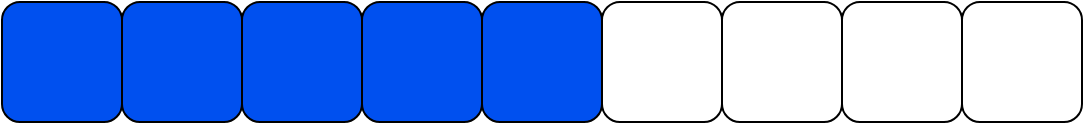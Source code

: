 <mxfile version="28.2.5">
  <diagram name="Page-1" id="suuexSSgnGuTv5H7utfE">
    <mxGraphModel dx="2536" dy="1181" grid="0" gridSize="10" guides="1" tooltips="1" connect="1" arrows="1" fold="1" page="0" pageScale="1" pageWidth="850" pageHeight="1100" math="0" shadow="0">
      <root>
        <mxCell id="0" />
        <mxCell id="1" parent="0" />
        <mxCell id="4FWR1JV6iRT2rkFkOXpq-3" value="" style="rounded=1;whiteSpace=wrap;html=1;strokeColor=light-dark(#000000,#000000);" parent="1" vertex="1">
          <mxGeometry x="-687" y="-41" width="60" height="60" as="geometry" />
        </mxCell>
        <mxCell id="4FWR1JV6iRT2rkFkOXpq-4" value="" style="rounded=1;whiteSpace=wrap;html=1;fillColor=#0050ef;fontColor=#ffffff;strokeColor=light-dark(#000000,#000000);" parent="1" vertex="1">
          <mxGeometry x="-927" y="-41" width="60" height="60" as="geometry" />
        </mxCell>
        <mxCell id="4FWR1JV6iRT2rkFkOXpq-5" value="" style="rounded=1;whiteSpace=wrap;html=1;strokeColor=light-dark(#000000,#000000);" parent="1" vertex="1">
          <mxGeometry x="-627" y="-41" width="60" height="60" as="geometry" />
        </mxCell>
        <mxCell id="4FWR1JV6iRT2rkFkOXpq-6" value="" style="rounded=1;whiteSpace=wrap;html=1;fillColor=#0050ef;fontColor=#ffffff;strokeColor=light-dark(#000000,#000000);" parent="1" vertex="1">
          <mxGeometry x="-867" y="-41" width="60" height="60" as="geometry" />
        </mxCell>
        <mxCell id="4FWR1JV6iRT2rkFkOXpq-7" value="" style="rounded=1;whiteSpace=wrap;html=1;strokeColor=light-dark(#000000,#000000);" parent="1" vertex="1">
          <mxGeometry x="-567" y="-41" width="60" height="60" as="geometry" />
        </mxCell>
        <mxCell id="4FWR1JV6iRT2rkFkOXpq-8" value="" style="rounded=1;whiteSpace=wrap;html=1;fillColor=#0050ef;fontColor=#ffffff;strokeColor=light-dark(#000000,#000000);" parent="1" vertex="1">
          <mxGeometry x="-747" y="-41" width="60" height="60" as="geometry" />
        </mxCell>
        <mxCell id="4FWR1JV6iRT2rkFkOXpq-9" value="" style="rounded=1;whiteSpace=wrap;html=1;strokeColor=light-dark(#000000,#000000);" parent="1" vertex="1">
          <mxGeometry x="-507" y="-41" width="60" height="60" as="geometry" />
        </mxCell>
        <mxCell id="4FWR1JV6iRT2rkFkOXpq-10" value="" style="rounded=1;whiteSpace=wrap;html=1;fillColor=#0050ef;fontColor=#ffffff;strokeColor=light-dark(#000000,#000000);" parent="1" vertex="1">
          <mxGeometry x="-807" y="-41" width="60" height="60" as="geometry" />
        </mxCell>
        <mxCell id="mOgB9Ec5a5wvRYv65fKR-1" value="" style="rounded=1;whiteSpace=wrap;html=1;fillColor=#0050ef;fontColor=#ffffff;strokeColor=light-dark(#000000,#000000);" parent="1" vertex="1">
          <mxGeometry x="-987" y="-41" width="60" height="60" as="geometry" />
        </mxCell>
      </root>
    </mxGraphModel>
  </diagram>
</mxfile>

